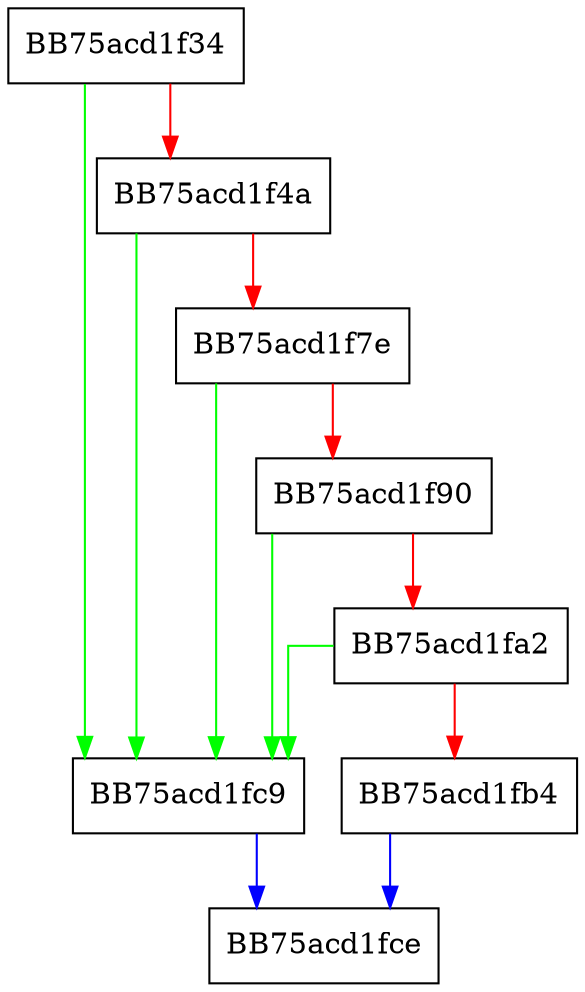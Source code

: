 digraph ResmgrRootkitInit {
  node [shape="box"];
  graph [splines=ortho];
  BB75acd1f34 -> BB75acd1fc9 [color="green"];
  BB75acd1f34 -> BB75acd1f4a [color="red"];
  BB75acd1f4a -> BB75acd1fc9 [color="green"];
  BB75acd1f4a -> BB75acd1f7e [color="red"];
  BB75acd1f7e -> BB75acd1fc9 [color="green"];
  BB75acd1f7e -> BB75acd1f90 [color="red"];
  BB75acd1f90 -> BB75acd1fc9 [color="green"];
  BB75acd1f90 -> BB75acd1fa2 [color="red"];
  BB75acd1fa2 -> BB75acd1fc9 [color="green"];
  BB75acd1fa2 -> BB75acd1fb4 [color="red"];
  BB75acd1fb4 -> BB75acd1fce [color="blue"];
  BB75acd1fc9 -> BB75acd1fce [color="blue"];
}